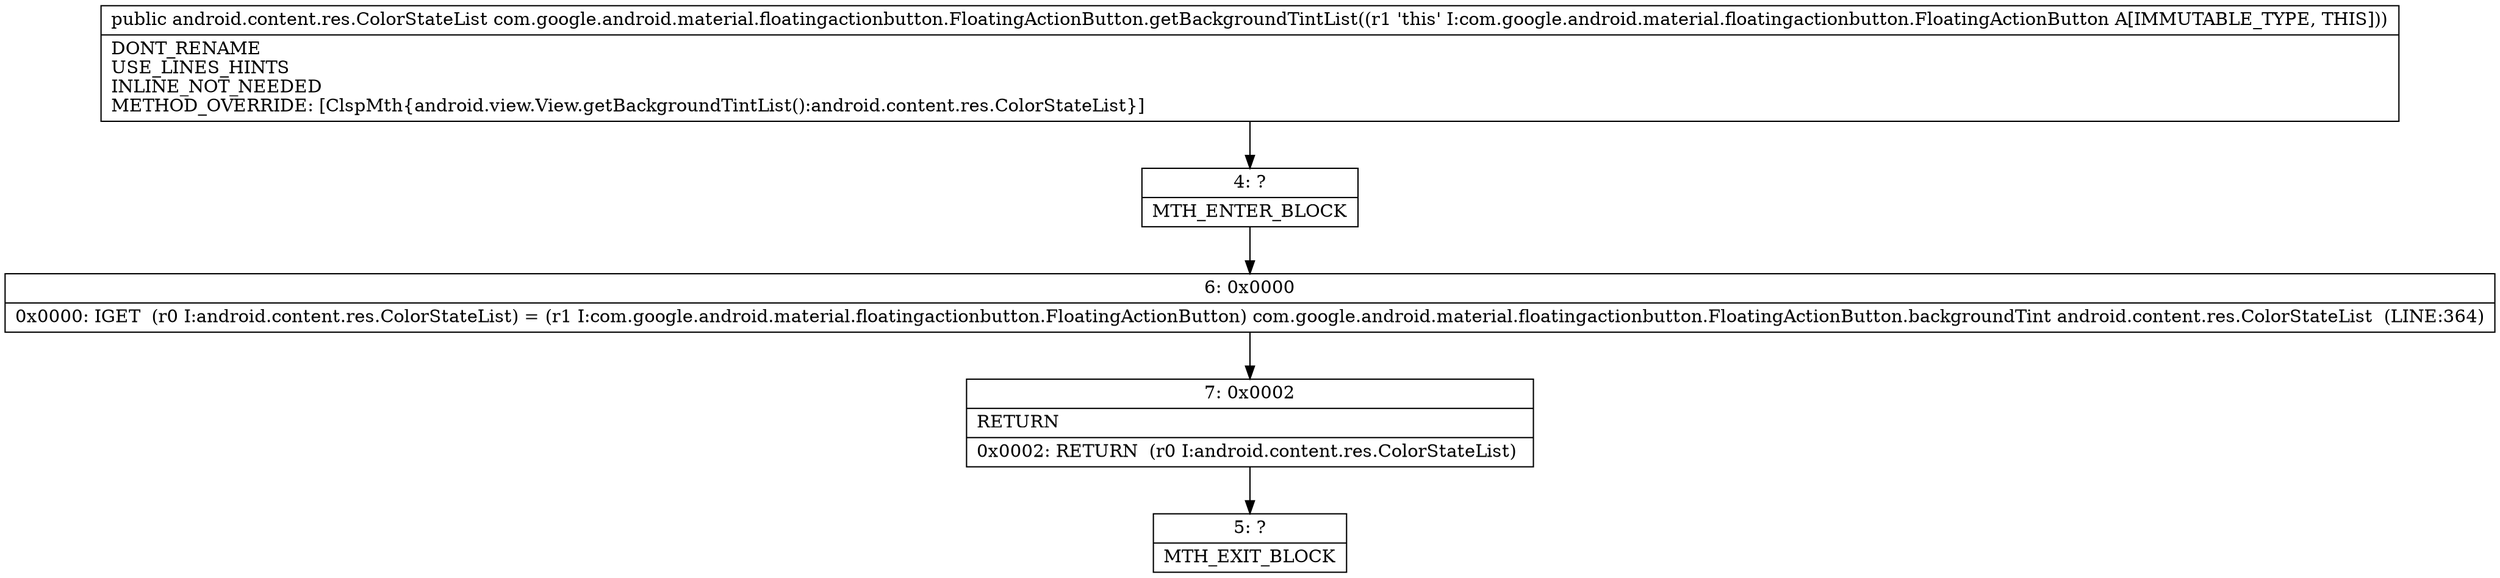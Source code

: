 digraph "CFG forcom.google.android.material.floatingactionbutton.FloatingActionButton.getBackgroundTintList()Landroid\/content\/res\/ColorStateList;" {
Node_4 [shape=record,label="{4\:\ ?|MTH_ENTER_BLOCK\l}"];
Node_6 [shape=record,label="{6\:\ 0x0000|0x0000: IGET  (r0 I:android.content.res.ColorStateList) = (r1 I:com.google.android.material.floatingactionbutton.FloatingActionButton) com.google.android.material.floatingactionbutton.FloatingActionButton.backgroundTint android.content.res.ColorStateList  (LINE:364)\l}"];
Node_7 [shape=record,label="{7\:\ 0x0002|RETURN\l|0x0002: RETURN  (r0 I:android.content.res.ColorStateList) \l}"];
Node_5 [shape=record,label="{5\:\ ?|MTH_EXIT_BLOCK\l}"];
MethodNode[shape=record,label="{public android.content.res.ColorStateList com.google.android.material.floatingactionbutton.FloatingActionButton.getBackgroundTintList((r1 'this' I:com.google.android.material.floatingactionbutton.FloatingActionButton A[IMMUTABLE_TYPE, THIS]))  | DONT_RENAME\lUSE_LINES_HINTS\lINLINE_NOT_NEEDED\lMETHOD_OVERRIDE: [ClspMth\{android.view.View.getBackgroundTintList():android.content.res.ColorStateList\}]\l}"];
MethodNode -> Node_4;Node_4 -> Node_6;
Node_6 -> Node_7;
Node_7 -> Node_5;
}

